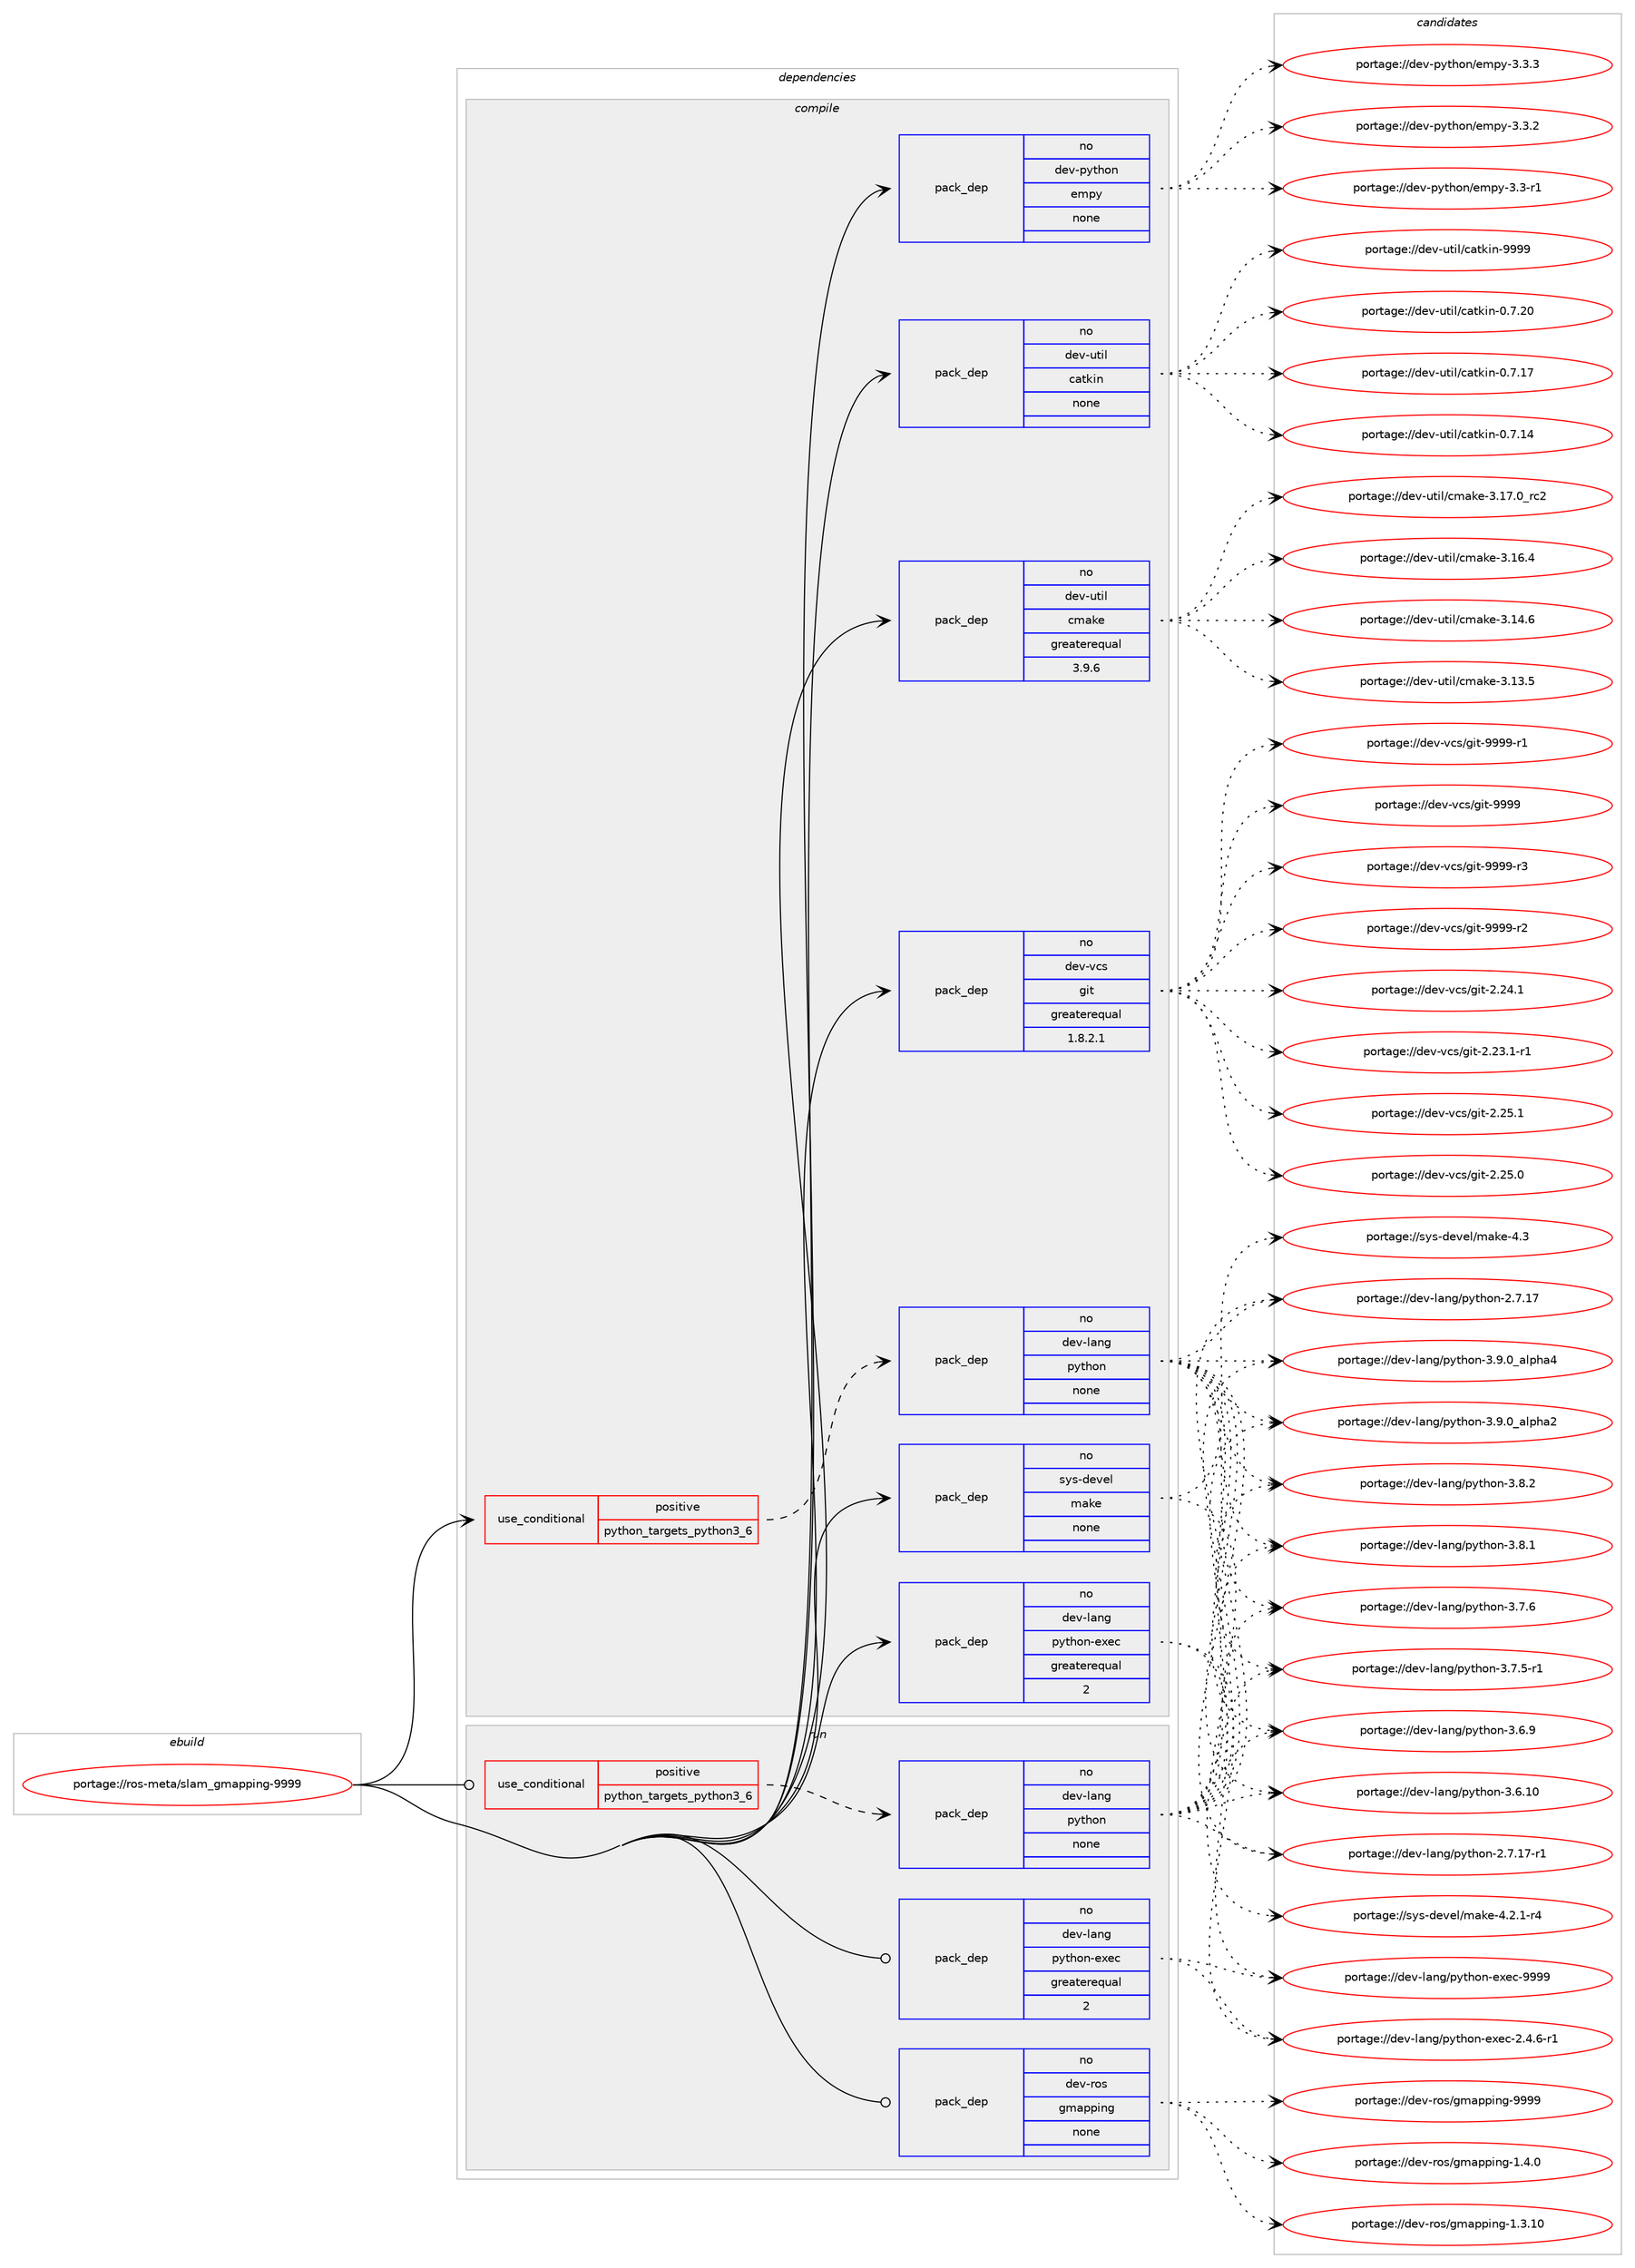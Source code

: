 digraph prolog {

# *************
# Graph options
# *************

newrank=true;
concentrate=true;
compound=true;
graph [rankdir=LR,fontname=Helvetica,fontsize=10,ranksep=1.5];#, ranksep=2.5, nodesep=0.2];
edge  [arrowhead=vee];
node  [fontname=Helvetica,fontsize=10];

# **********
# The ebuild
# **********

subgraph cluster_leftcol {
color=gray;
rank=same;
label=<<i>ebuild</i>>;
id [label="portage://ros-meta/slam_gmapping-9999", color=red, width=4, href="../ros-meta/slam_gmapping-9999.svg"];
}

# ****************
# The dependencies
# ****************

subgraph cluster_midcol {
color=gray;
label=<<i>dependencies</i>>;
subgraph cluster_compile {
fillcolor="#eeeeee";
style=filled;
label=<<i>compile</i>>;
subgraph cond11895 {
dependency58607 [label=<<TABLE BORDER="0" CELLBORDER="1" CELLSPACING="0" CELLPADDING="4"><TR><TD ROWSPAN="3" CELLPADDING="10">use_conditional</TD></TR><TR><TD>positive</TD></TR><TR><TD>python_targets_python3_6</TD></TR></TABLE>>, shape=none, color=red];
subgraph pack45444 {
dependency58608 [label=<<TABLE BORDER="0" CELLBORDER="1" CELLSPACING="0" CELLPADDING="4" WIDTH="220"><TR><TD ROWSPAN="6" CELLPADDING="30">pack_dep</TD></TR><TR><TD WIDTH="110">no</TD></TR><TR><TD>dev-lang</TD></TR><TR><TD>python</TD></TR><TR><TD>none</TD></TR><TR><TD></TD></TR></TABLE>>, shape=none, color=blue];
}
dependency58607:e -> dependency58608:w [weight=20,style="dashed",arrowhead="vee"];
}
id:e -> dependency58607:w [weight=20,style="solid",arrowhead="vee"];
subgraph pack45445 {
dependency58609 [label=<<TABLE BORDER="0" CELLBORDER="1" CELLSPACING="0" CELLPADDING="4" WIDTH="220"><TR><TD ROWSPAN="6" CELLPADDING="30">pack_dep</TD></TR><TR><TD WIDTH="110">no</TD></TR><TR><TD>dev-lang</TD></TR><TR><TD>python-exec</TD></TR><TR><TD>greaterequal</TD></TR><TR><TD>2</TD></TR></TABLE>>, shape=none, color=blue];
}
id:e -> dependency58609:w [weight=20,style="solid",arrowhead="vee"];
subgraph pack45446 {
dependency58610 [label=<<TABLE BORDER="0" CELLBORDER="1" CELLSPACING="0" CELLPADDING="4" WIDTH="220"><TR><TD ROWSPAN="6" CELLPADDING="30">pack_dep</TD></TR><TR><TD WIDTH="110">no</TD></TR><TR><TD>dev-python</TD></TR><TR><TD>empy</TD></TR><TR><TD>none</TD></TR><TR><TD></TD></TR></TABLE>>, shape=none, color=blue];
}
id:e -> dependency58610:w [weight=20,style="solid",arrowhead="vee"];
subgraph pack45447 {
dependency58611 [label=<<TABLE BORDER="0" CELLBORDER="1" CELLSPACING="0" CELLPADDING="4" WIDTH="220"><TR><TD ROWSPAN="6" CELLPADDING="30">pack_dep</TD></TR><TR><TD WIDTH="110">no</TD></TR><TR><TD>dev-util</TD></TR><TR><TD>catkin</TD></TR><TR><TD>none</TD></TR><TR><TD></TD></TR></TABLE>>, shape=none, color=blue];
}
id:e -> dependency58611:w [weight=20,style="solid",arrowhead="vee"];
subgraph pack45448 {
dependency58612 [label=<<TABLE BORDER="0" CELLBORDER="1" CELLSPACING="0" CELLPADDING="4" WIDTH="220"><TR><TD ROWSPAN="6" CELLPADDING="30">pack_dep</TD></TR><TR><TD WIDTH="110">no</TD></TR><TR><TD>dev-util</TD></TR><TR><TD>cmake</TD></TR><TR><TD>greaterequal</TD></TR><TR><TD>3.9.6</TD></TR></TABLE>>, shape=none, color=blue];
}
id:e -> dependency58612:w [weight=20,style="solid",arrowhead="vee"];
subgraph pack45449 {
dependency58613 [label=<<TABLE BORDER="0" CELLBORDER="1" CELLSPACING="0" CELLPADDING="4" WIDTH="220"><TR><TD ROWSPAN="6" CELLPADDING="30">pack_dep</TD></TR><TR><TD WIDTH="110">no</TD></TR><TR><TD>dev-vcs</TD></TR><TR><TD>git</TD></TR><TR><TD>greaterequal</TD></TR><TR><TD>1.8.2.1</TD></TR></TABLE>>, shape=none, color=blue];
}
id:e -> dependency58613:w [weight=20,style="solid",arrowhead="vee"];
subgraph pack45450 {
dependency58614 [label=<<TABLE BORDER="0" CELLBORDER="1" CELLSPACING="0" CELLPADDING="4" WIDTH="220"><TR><TD ROWSPAN="6" CELLPADDING="30">pack_dep</TD></TR><TR><TD WIDTH="110">no</TD></TR><TR><TD>sys-devel</TD></TR><TR><TD>make</TD></TR><TR><TD>none</TD></TR><TR><TD></TD></TR></TABLE>>, shape=none, color=blue];
}
id:e -> dependency58614:w [weight=20,style="solid",arrowhead="vee"];
}
subgraph cluster_compileandrun {
fillcolor="#eeeeee";
style=filled;
label=<<i>compile and run</i>>;
}
subgraph cluster_run {
fillcolor="#eeeeee";
style=filled;
label=<<i>run</i>>;
subgraph cond11896 {
dependency58615 [label=<<TABLE BORDER="0" CELLBORDER="1" CELLSPACING="0" CELLPADDING="4"><TR><TD ROWSPAN="3" CELLPADDING="10">use_conditional</TD></TR><TR><TD>positive</TD></TR><TR><TD>python_targets_python3_6</TD></TR></TABLE>>, shape=none, color=red];
subgraph pack45451 {
dependency58616 [label=<<TABLE BORDER="0" CELLBORDER="1" CELLSPACING="0" CELLPADDING="4" WIDTH="220"><TR><TD ROWSPAN="6" CELLPADDING="30">pack_dep</TD></TR><TR><TD WIDTH="110">no</TD></TR><TR><TD>dev-lang</TD></TR><TR><TD>python</TD></TR><TR><TD>none</TD></TR><TR><TD></TD></TR></TABLE>>, shape=none, color=blue];
}
dependency58615:e -> dependency58616:w [weight=20,style="dashed",arrowhead="vee"];
}
id:e -> dependency58615:w [weight=20,style="solid",arrowhead="odot"];
subgraph pack45452 {
dependency58617 [label=<<TABLE BORDER="0" CELLBORDER="1" CELLSPACING="0" CELLPADDING="4" WIDTH="220"><TR><TD ROWSPAN="6" CELLPADDING="30">pack_dep</TD></TR><TR><TD WIDTH="110">no</TD></TR><TR><TD>dev-lang</TD></TR><TR><TD>python-exec</TD></TR><TR><TD>greaterequal</TD></TR><TR><TD>2</TD></TR></TABLE>>, shape=none, color=blue];
}
id:e -> dependency58617:w [weight=20,style="solid",arrowhead="odot"];
subgraph pack45453 {
dependency58618 [label=<<TABLE BORDER="0" CELLBORDER="1" CELLSPACING="0" CELLPADDING="4" WIDTH="220"><TR><TD ROWSPAN="6" CELLPADDING="30">pack_dep</TD></TR><TR><TD WIDTH="110">no</TD></TR><TR><TD>dev-ros</TD></TR><TR><TD>gmapping</TD></TR><TR><TD>none</TD></TR><TR><TD></TD></TR></TABLE>>, shape=none, color=blue];
}
id:e -> dependency58618:w [weight=20,style="solid",arrowhead="odot"];
}
}

# **************
# The candidates
# **************

subgraph cluster_choices {
rank=same;
color=gray;
label=<<i>candidates</i>>;

subgraph choice45444 {
color=black;
nodesep=1;
choice10010111845108971101034711212111610411111045514657464895971081121049752 [label="portage://dev-lang/python-3.9.0_alpha4", color=red, width=4,href="../dev-lang/python-3.9.0_alpha4.svg"];
choice10010111845108971101034711212111610411111045514657464895971081121049750 [label="portage://dev-lang/python-3.9.0_alpha2", color=red, width=4,href="../dev-lang/python-3.9.0_alpha2.svg"];
choice100101118451089711010347112121116104111110455146564650 [label="portage://dev-lang/python-3.8.2", color=red, width=4,href="../dev-lang/python-3.8.2.svg"];
choice100101118451089711010347112121116104111110455146564649 [label="portage://dev-lang/python-3.8.1", color=red, width=4,href="../dev-lang/python-3.8.1.svg"];
choice100101118451089711010347112121116104111110455146554654 [label="portage://dev-lang/python-3.7.6", color=red, width=4,href="../dev-lang/python-3.7.6.svg"];
choice1001011184510897110103471121211161041111104551465546534511449 [label="portage://dev-lang/python-3.7.5-r1", color=red, width=4,href="../dev-lang/python-3.7.5-r1.svg"];
choice100101118451089711010347112121116104111110455146544657 [label="portage://dev-lang/python-3.6.9", color=red, width=4,href="../dev-lang/python-3.6.9.svg"];
choice10010111845108971101034711212111610411111045514654464948 [label="portage://dev-lang/python-3.6.10", color=red, width=4,href="../dev-lang/python-3.6.10.svg"];
choice100101118451089711010347112121116104111110455046554649554511449 [label="portage://dev-lang/python-2.7.17-r1", color=red, width=4,href="../dev-lang/python-2.7.17-r1.svg"];
choice10010111845108971101034711212111610411111045504655464955 [label="portage://dev-lang/python-2.7.17", color=red, width=4,href="../dev-lang/python-2.7.17.svg"];
dependency58608:e -> choice10010111845108971101034711212111610411111045514657464895971081121049752:w [style=dotted,weight="100"];
dependency58608:e -> choice10010111845108971101034711212111610411111045514657464895971081121049750:w [style=dotted,weight="100"];
dependency58608:e -> choice100101118451089711010347112121116104111110455146564650:w [style=dotted,weight="100"];
dependency58608:e -> choice100101118451089711010347112121116104111110455146564649:w [style=dotted,weight="100"];
dependency58608:e -> choice100101118451089711010347112121116104111110455146554654:w [style=dotted,weight="100"];
dependency58608:e -> choice1001011184510897110103471121211161041111104551465546534511449:w [style=dotted,weight="100"];
dependency58608:e -> choice100101118451089711010347112121116104111110455146544657:w [style=dotted,weight="100"];
dependency58608:e -> choice10010111845108971101034711212111610411111045514654464948:w [style=dotted,weight="100"];
dependency58608:e -> choice100101118451089711010347112121116104111110455046554649554511449:w [style=dotted,weight="100"];
dependency58608:e -> choice10010111845108971101034711212111610411111045504655464955:w [style=dotted,weight="100"];
}
subgraph choice45445 {
color=black;
nodesep=1;
choice10010111845108971101034711212111610411111045101120101994557575757 [label="portage://dev-lang/python-exec-9999", color=red, width=4,href="../dev-lang/python-exec-9999.svg"];
choice10010111845108971101034711212111610411111045101120101994550465246544511449 [label="portage://dev-lang/python-exec-2.4.6-r1", color=red, width=4,href="../dev-lang/python-exec-2.4.6-r1.svg"];
dependency58609:e -> choice10010111845108971101034711212111610411111045101120101994557575757:w [style=dotted,weight="100"];
dependency58609:e -> choice10010111845108971101034711212111610411111045101120101994550465246544511449:w [style=dotted,weight="100"];
}
subgraph choice45446 {
color=black;
nodesep=1;
choice1001011184511212111610411111047101109112121455146514651 [label="portage://dev-python/empy-3.3.3", color=red, width=4,href="../dev-python/empy-3.3.3.svg"];
choice1001011184511212111610411111047101109112121455146514650 [label="portage://dev-python/empy-3.3.2", color=red, width=4,href="../dev-python/empy-3.3.2.svg"];
choice1001011184511212111610411111047101109112121455146514511449 [label="portage://dev-python/empy-3.3-r1", color=red, width=4,href="../dev-python/empy-3.3-r1.svg"];
dependency58610:e -> choice1001011184511212111610411111047101109112121455146514651:w [style=dotted,weight="100"];
dependency58610:e -> choice1001011184511212111610411111047101109112121455146514650:w [style=dotted,weight="100"];
dependency58610:e -> choice1001011184511212111610411111047101109112121455146514511449:w [style=dotted,weight="100"];
}
subgraph choice45447 {
color=black;
nodesep=1;
choice100101118451171161051084799971161071051104557575757 [label="portage://dev-util/catkin-9999", color=red, width=4,href="../dev-util/catkin-9999.svg"];
choice1001011184511711610510847999711610710511045484655465048 [label="portage://dev-util/catkin-0.7.20", color=red, width=4,href="../dev-util/catkin-0.7.20.svg"];
choice1001011184511711610510847999711610710511045484655464955 [label="portage://dev-util/catkin-0.7.17", color=red, width=4,href="../dev-util/catkin-0.7.17.svg"];
choice1001011184511711610510847999711610710511045484655464952 [label="portage://dev-util/catkin-0.7.14", color=red, width=4,href="../dev-util/catkin-0.7.14.svg"];
dependency58611:e -> choice100101118451171161051084799971161071051104557575757:w [style=dotted,weight="100"];
dependency58611:e -> choice1001011184511711610510847999711610710511045484655465048:w [style=dotted,weight="100"];
dependency58611:e -> choice1001011184511711610510847999711610710511045484655464955:w [style=dotted,weight="100"];
dependency58611:e -> choice1001011184511711610510847999711610710511045484655464952:w [style=dotted,weight="100"];
}
subgraph choice45448 {
color=black;
nodesep=1;
choice1001011184511711610510847991099710710145514649554648951149950 [label="portage://dev-util/cmake-3.17.0_rc2", color=red, width=4,href="../dev-util/cmake-3.17.0_rc2.svg"];
choice1001011184511711610510847991099710710145514649544652 [label="portage://dev-util/cmake-3.16.4", color=red, width=4,href="../dev-util/cmake-3.16.4.svg"];
choice1001011184511711610510847991099710710145514649524654 [label="portage://dev-util/cmake-3.14.6", color=red, width=4,href="../dev-util/cmake-3.14.6.svg"];
choice1001011184511711610510847991099710710145514649514653 [label="portage://dev-util/cmake-3.13.5", color=red, width=4,href="../dev-util/cmake-3.13.5.svg"];
dependency58612:e -> choice1001011184511711610510847991099710710145514649554648951149950:w [style=dotted,weight="100"];
dependency58612:e -> choice1001011184511711610510847991099710710145514649544652:w [style=dotted,weight="100"];
dependency58612:e -> choice1001011184511711610510847991099710710145514649524654:w [style=dotted,weight="100"];
dependency58612:e -> choice1001011184511711610510847991099710710145514649514653:w [style=dotted,weight="100"];
}
subgraph choice45449 {
color=black;
nodesep=1;
choice10010111845118991154710310511645575757574511451 [label="portage://dev-vcs/git-9999-r3", color=red, width=4,href="../dev-vcs/git-9999-r3.svg"];
choice10010111845118991154710310511645575757574511450 [label="portage://dev-vcs/git-9999-r2", color=red, width=4,href="../dev-vcs/git-9999-r2.svg"];
choice10010111845118991154710310511645575757574511449 [label="portage://dev-vcs/git-9999-r1", color=red, width=4,href="../dev-vcs/git-9999-r1.svg"];
choice1001011184511899115471031051164557575757 [label="portage://dev-vcs/git-9999", color=red, width=4,href="../dev-vcs/git-9999.svg"];
choice10010111845118991154710310511645504650534649 [label="portage://dev-vcs/git-2.25.1", color=red, width=4,href="../dev-vcs/git-2.25.1.svg"];
choice10010111845118991154710310511645504650534648 [label="portage://dev-vcs/git-2.25.0", color=red, width=4,href="../dev-vcs/git-2.25.0.svg"];
choice10010111845118991154710310511645504650524649 [label="portage://dev-vcs/git-2.24.1", color=red, width=4,href="../dev-vcs/git-2.24.1.svg"];
choice100101118451189911547103105116455046505146494511449 [label="portage://dev-vcs/git-2.23.1-r1", color=red, width=4,href="../dev-vcs/git-2.23.1-r1.svg"];
dependency58613:e -> choice10010111845118991154710310511645575757574511451:w [style=dotted,weight="100"];
dependency58613:e -> choice10010111845118991154710310511645575757574511450:w [style=dotted,weight="100"];
dependency58613:e -> choice10010111845118991154710310511645575757574511449:w [style=dotted,weight="100"];
dependency58613:e -> choice1001011184511899115471031051164557575757:w [style=dotted,weight="100"];
dependency58613:e -> choice10010111845118991154710310511645504650534649:w [style=dotted,weight="100"];
dependency58613:e -> choice10010111845118991154710310511645504650534648:w [style=dotted,weight="100"];
dependency58613:e -> choice10010111845118991154710310511645504650524649:w [style=dotted,weight="100"];
dependency58613:e -> choice100101118451189911547103105116455046505146494511449:w [style=dotted,weight="100"];
}
subgraph choice45450 {
color=black;
nodesep=1;
choice11512111545100101118101108471099710710145524651 [label="portage://sys-devel/make-4.3", color=red, width=4,href="../sys-devel/make-4.3.svg"];
choice1151211154510010111810110847109971071014552465046494511452 [label="portage://sys-devel/make-4.2.1-r4", color=red, width=4,href="../sys-devel/make-4.2.1-r4.svg"];
dependency58614:e -> choice11512111545100101118101108471099710710145524651:w [style=dotted,weight="100"];
dependency58614:e -> choice1151211154510010111810110847109971071014552465046494511452:w [style=dotted,weight="100"];
}
subgraph choice45451 {
color=black;
nodesep=1;
choice10010111845108971101034711212111610411111045514657464895971081121049752 [label="portage://dev-lang/python-3.9.0_alpha4", color=red, width=4,href="../dev-lang/python-3.9.0_alpha4.svg"];
choice10010111845108971101034711212111610411111045514657464895971081121049750 [label="portage://dev-lang/python-3.9.0_alpha2", color=red, width=4,href="../dev-lang/python-3.9.0_alpha2.svg"];
choice100101118451089711010347112121116104111110455146564650 [label="portage://dev-lang/python-3.8.2", color=red, width=4,href="../dev-lang/python-3.8.2.svg"];
choice100101118451089711010347112121116104111110455146564649 [label="portage://dev-lang/python-3.8.1", color=red, width=4,href="../dev-lang/python-3.8.1.svg"];
choice100101118451089711010347112121116104111110455146554654 [label="portage://dev-lang/python-3.7.6", color=red, width=4,href="../dev-lang/python-3.7.6.svg"];
choice1001011184510897110103471121211161041111104551465546534511449 [label="portage://dev-lang/python-3.7.5-r1", color=red, width=4,href="../dev-lang/python-3.7.5-r1.svg"];
choice100101118451089711010347112121116104111110455146544657 [label="portage://dev-lang/python-3.6.9", color=red, width=4,href="../dev-lang/python-3.6.9.svg"];
choice10010111845108971101034711212111610411111045514654464948 [label="portage://dev-lang/python-3.6.10", color=red, width=4,href="../dev-lang/python-3.6.10.svg"];
choice100101118451089711010347112121116104111110455046554649554511449 [label="portage://dev-lang/python-2.7.17-r1", color=red, width=4,href="../dev-lang/python-2.7.17-r1.svg"];
choice10010111845108971101034711212111610411111045504655464955 [label="portage://dev-lang/python-2.7.17", color=red, width=4,href="../dev-lang/python-2.7.17.svg"];
dependency58616:e -> choice10010111845108971101034711212111610411111045514657464895971081121049752:w [style=dotted,weight="100"];
dependency58616:e -> choice10010111845108971101034711212111610411111045514657464895971081121049750:w [style=dotted,weight="100"];
dependency58616:e -> choice100101118451089711010347112121116104111110455146564650:w [style=dotted,weight="100"];
dependency58616:e -> choice100101118451089711010347112121116104111110455146564649:w [style=dotted,weight="100"];
dependency58616:e -> choice100101118451089711010347112121116104111110455146554654:w [style=dotted,weight="100"];
dependency58616:e -> choice1001011184510897110103471121211161041111104551465546534511449:w [style=dotted,weight="100"];
dependency58616:e -> choice100101118451089711010347112121116104111110455146544657:w [style=dotted,weight="100"];
dependency58616:e -> choice10010111845108971101034711212111610411111045514654464948:w [style=dotted,weight="100"];
dependency58616:e -> choice100101118451089711010347112121116104111110455046554649554511449:w [style=dotted,weight="100"];
dependency58616:e -> choice10010111845108971101034711212111610411111045504655464955:w [style=dotted,weight="100"];
}
subgraph choice45452 {
color=black;
nodesep=1;
choice10010111845108971101034711212111610411111045101120101994557575757 [label="portage://dev-lang/python-exec-9999", color=red, width=4,href="../dev-lang/python-exec-9999.svg"];
choice10010111845108971101034711212111610411111045101120101994550465246544511449 [label="portage://dev-lang/python-exec-2.4.6-r1", color=red, width=4,href="../dev-lang/python-exec-2.4.6-r1.svg"];
dependency58617:e -> choice10010111845108971101034711212111610411111045101120101994557575757:w [style=dotted,weight="100"];
dependency58617:e -> choice10010111845108971101034711212111610411111045101120101994550465246544511449:w [style=dotted,weight="100"];
}
subgraph choice45453 {
color=black;
nodesep=1;
choice1001011184511411111547103109971121121051101034557575757 [label="portage://dev-ros/gmapping-9999", color=red, width=4,href="../dev-ros/gmapping-9999.svg"];
choice100101118451141111154710310997112112105110103454946524648 [label="portage://dev-ros/gmapping-1.4.0", color=red, width=4,href="../dev-ros/gmapping-1.4.0.svg"];
choice10010111845114111115471031099711211210511010345494651464948 [label="portage://dev-ros/gmapping-1.3.10", color=red, width=4,href="../dev-ros/gmapping-1.3.10.svg"];
dependency58618:e -> choice1001011184511411111547103109971121121051101034557575757:w [style=dotted,weight="100"];
dependency58618:e -> choice100101118451141111154710310997112112105110103454946524648:w [style=dotted,weight="100"];
dependency58618:e -> choice10010111845114111115471031099711211210511010345494651464948:w [style=dotted,weight="100"];
}
}

}
